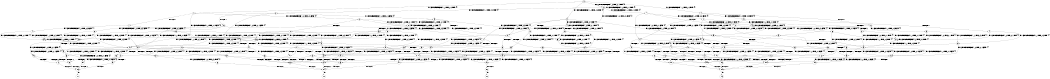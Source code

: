 digraph BCG {
size = "7, 10.5";
center = TRUE;
node [shape = circle];
0 [peripheries = 2];
0 -> 1 [label = "EX !0 !ATOMIC_EXCH_BRANCH (1, +1, TRUE, +0, 2, TRUE) !{0}"];
0 -> 2 [label = "EX !2 !ATOMIC_EXCH_BRANCH (1, +0, TRUE, +0, 1, TRUE) !{0}"];
0 -> 3 [label = "EX !1 !ATOMIC_EXCH_BRANCH (1, +0, TRUE, +0, 3, TRUE) !{0}"];
0 -> 4 [label = "EX !0 !ATOMIC_EXCH_BRANCH (1, +1, TRUE, +0, 2, TRUE) !{0}"];
1 -> 5 [label = "EX !2 !ATOMIC_EXCH_BRANCH (1, +0, TRUE, +0, 1, FALSE) !{0}"];
1 -> 6 [label = "EX !1 !ATOMIC_EXCH_BRANCH (1, +0, TRUE, +0, 3, FALSE) !{0}"];
1 -> 7 [label = "TERMINATE !0"];
2 -> 2 [label = "EX !2 !ATOMIC_EXCH_BRANCH (1, +0, TRUE, +0, 1, TRUE) !{0}"];
2 -> 8 [label = "EX !0 !ATOMIC_EXCH_BRANCH (1, +1, TRUE, +0, 2, TRUE) !{0}"];
2 -> 9 [label = "EX !1 !ATOMIC_EXCH_BRANCH (1, +0, TRUE, +0, 3, TRUE) !{0}"];
2 -> 10 [label = "EX !0 !ATOMIC_EXCH_BRANCH (1, +1, TRUE, +0, 2, TRUE) !{0}"];
3 -> 11 [label = "EX !0 !ATOMIC_EXCH_BRANCH (1, +1, TRUE, +0, 2, TRUE) !{0}"];
3 -> 9 [label = "EX !2 !ATOMIC_EXCH_BRANCH (1, +0, TRUE, +0, 1, TRUE) !{0}"];
3 -> 12 [label = "TERMINATE !1"];
3 -> 13 [label = "EX !0 !ATOMIC_EXCH_BRANCH (1, +1, TRUE, +0, 2, TRUE) !{0}"];
4 -> 14 [label = "EX !2 !ATOMIC_EXCH_BRANCH (1, +0, TRUE, +0, 1, FALSE) !{0}"];
4 -> 15 [label = "EX !1 !ATOMIC_EXCH_BRANCH (1, +0, TRUE, +0, 3, FALSE) !{0}"];
4 -> 16 [label = "TERMINATE !0"];
5 -> 17 [label = "EX !1 !ATOMIC_EXCH_BRANCH (1, +0, TRUE, +0, 3, TRUE) !{0}"];
5 -> 18 [label = "TERMINATE !0"];
5 -> 19 [label = "TERMINATE !2"];
6 -> 11 [label = "EX !1 !ATOMIC_EXCH_BRANCH (1, +1, TRUE, +0, 3, TRUE) !{0}"];
6 -> 20 [label = "EX !2 !ATOMIC_EXCH_BRANCH (1, +0, TRUE, +0, 1, TRUE) !{0}"];
6 -> 21 [label = "TERMINATE !0"];
7 -> 22 [label = "EX !2 !ATOMIC_EXCH_BRANCH (1, +0, TRUE, +0, 1, FALSE) !{1}"];
7 -> 23 [label = "EX !1 !ATOMIC_EXCH_BRANCH (1, +0, TRUE, +0, 3, FALSE) !{1}"];
7 -> 24 [label = "EX !1 !ATOMIC_EXCH_BRANCH (1, +0, TRUE, +0, 3, FALSE) !{1}"];
8 -> 5 [label = "EX !2 !ATOMIC_EXCH_BRANCH (1, +0, TRUE, +0, 1, FALSE) !{0}"];
8 -> 25 [label = "EX !1 !ATOMIC_EXCH_BRANCH (1, +0, TRUE, +0, 3, FALSE) !{0}"];
8 -> 26 [label = "TERMINATE !0"];
9 -> 9 [label = "EX !2 !ATOMIC_EXCH_BRANCH (1, +0, TRUE, +0, 1, TRUE) !{0}"];
9 -> 27 [label = "EX !0 !ATOMIC_EXCH_BRANCH (1, +1, TRUE, +0, 2, TRUE) !{0}"];
9 -> 28 [label = "TERMINATE !1"];
9 -> 29 [label = "EX !0 !ATOMIC_EXCH_BRANCH (1, +1, TRUE, +0, 2, TRUE) !{0}"];
10 -> 14 [label = "EX !2 !ATOMIC_EXCH_BRANCH (1, +0, TRUE, +0, 1, FALSE) !{0}"];
10 -> 30 [label = "EX !1 !ATOMIC_EXCH_BRANCH (1, +0, TRUE, +0, 3, FALSE) !{0}"];
10 -> 31 [label = "TERMINATE !0"];
11 -> 32 [label = "EX !2 !ATOMIC_EXCH_BRANCH (1, +0, TRUE, +0, 1, FALSE) !{0}"];
11 -> 33 [label = "TERMINATE !0"];
11 -> 34 [label = "TERMINATE !1"];
12 -> 35 [label = "EX !0 !ATOMIC_EXCH_BRANCH (1, +1, TRUE, +0, 2, TRUE) !{1}"];
12 -> 36 [label = "EX !2 !ATOMIC_EXCH_BRANCH (1, +0, TRUE, +0, 1, TRUE) !{1}"];
13 -> 37 [label = "EX !2 !ATOMIC_EXCH_BRANCH (1, +0, TRUE, +0, 1, FALSE) !{0}"];
13 -> 38 [label = "TERMINATE !0"];
13 -> 39 [label = "TERMINATE !1"];
14 -> 40 [label = "EX !1 !ATOMIC_EXCH_BRANCH (1, +0, TRUE, +0, 3, TRUE) !{0}"];
14 -> 41 [label = "TERMINATE !0"];
14 -> 42 [label = "TERMINATE !2"];
15 -> 13 [label = "EX !1 !ATOMIC_EXCH_BRANCH (1, +1, TRUE, +0, 3, TRUE) !{0}"];
15 -> 43 [label = "EX !2 !ATOMIC_EXCH_BRANCH (1, +0, TRUE, +0, 1, TRUE) !{0}"];
15 -> 44 [label = "TERMINATE !0"];
16 -> 45 [label = "EX !2 !ATOMIC_EXCH_BRANCH (1, +0, TRUE, +0, 1, FALSE) !{1}"];
16 -> 46 [label = "EX !1 !ATOMIC_EXCH_BRANCH (1, +0, TRUE, +0, 3, FALSE) !{1}"];
17 -> 47 [label = "TERMINATE !0"];
17 -> 48 [label = "TERMINATE !2"];
17 -> 49 [label = "TERMINATE !1"];
18 -> 50 [label = "EX !1 !ATOMIC_EXCH_BRANCH (1, +0, TRUE, +0, 3, TRUE) !{1}"];
18 -> 51 [label = "TERMINATE !2"];
18 -> 52 [label = "EX !1 !ATOMIC_EXCH_BRANCH (1, +0, TRUE, +0, 3, TRUE) !{1}"];
19 -> 53 [label = "EX !1 !ATOMIC_EXCH_BRANCH (1, +0, TRUE, +0, 3, TRUE) !{1}"];
19 -> 51 [label = "TERMINATE !0"];
19 -> 54 [label = "EX !1 !ATOMIC_EXCH_BRANCH (1, +0, TRUE, +0, 3, TRUE) !{1}"];
20 -> 27 [label = "EX !1 !ATOMIC_EXCH_BRANCH (1, +1, TRUE, +0, 3, TRUE) !{0}"];
20 -> 20 [label = "EX !2 !ATOMIC_EXCH_BRANCH (1, +0, TRUE, +0, 1, TRUE) !{0}"];
20 -> 55 [label = "TERMINATE !0"];
21 -> 56 [label = "EX !2 !ATOMIC_EXCH_BRANCH (1, +0, TRUE, +0, 1, TRUE) !{1}"];
21 -> 57 [label = "EX !1 !ATOMIC_EXCH_BRANCH (1, +1, TRUE, +0, 3, TRUE) !{1}"];
21 -> 58 [label = "EX !1 !ATOMIC_EXCH_BRANCH (1, +1, TRUE, +0, 3, TRUE) !{1}"];
22 -> 50 [label = "EX !1 !ATOMIC_EXCH_BRANCH (1, +0, TRUE, +0, 3, TRUE) !{1}"];
22 -> 51 [label = "TERMINATE !2"];
22 -> 52 [label = "EX !1 !ATOMIC_EXCH_BRANCH (1, +0, TRUE, +0, 3, TRUE) !{1}"];
23 -> 57 [label = "EX !1 !ATOMIC_EXCH_BRANCH (1, +1, TRUE, +0, 3, TRUE) !{1}"];
23 -> 56 [label = "EX !2 !ATOMIC_EXCH_BRANCH (1, +0, TRUE, +0, 1, TRUE) !{1}"];
23 -> 58 [label = "EX !1 !ATOMIC_EXCH_BRANCH (1, +1, TRUE, +0, 3, TRUE) !{1}"];
24 -> 59 [label = "EX !2 !ATOMIC_EXCH_BRANCH (1, +0, TRUE, +0, 1, TRUE) !{1}"];
24 -> 58 [label = "EX !1 !ATOMIC_EXCH_BRANCH (1, +1, TRUE, +0, 3, TRUE) !{1}"];
25 -> 27 [label = "EX !1 !ATOMIC_EXCH_BRANCH (1, +1, TRUE, +0, 3, TRUE) !{0}"];
25 -> 20 [label = "EX !2 !ATOMIC_EXCH_BRANCH (1, +0, TRUE, +0, 1, TRUE) !{0}"];
25 -> 55 [label = "TERMINATE !0"];
26 -> 60 [label = "EX !1 !ATOMIC_EXCH_BRANCH (1, +0, TRUE, +0, 3, FALSE) !{1}"];
26 -> 22 [label = "EX !2 !ATOMIC_EXCH_BRANCH (1, +0, TRUE, +0, 1, FALSE) !{1}"];
26 -> 61 [label = "EX !1 !ATOMIC_EXCH_BRANCH (1, +0, TRUE, +0, 3, FALSE) !{1}"];
27 -> 32 [label = "EX !2 !ATOMIC_EXCH_BRANCH (1, +0, TRUE, +0, 1, FALSE) !{0}"];
27 -> 62 [label = "TERMINATE !0"];
27 -> 63 [label = "TERMINATE !1"];
28 -> 64 [label = "EX !0 !ATOMIC_EXCH_BRANCH (1, +1, TRUE, +0, 2, TRUE) !{1}"];
28 -> 36 [label = "EX !2 !ATOMIC_EXCH_BRANCH (1, +0, TRUE, +0, 1, TRUE) !{1}"];
29 -> 37 [label = "EX !2 !ATOMIC_EXCH_BRANCH (1, +0, TRUE, +0, 1, FALSE) !{0}"];
29 -> 65 [label = "TERMINATE !0"];
29 -> 66 [label = "TERMINATE !1"];
30 -> 29 [label = "EX !1 !ATOMIC_EXCH_BRANCH (1, +1, TRUE, +0, 3, TRUE) !{0}"];
30 -> 43 [label = "EX !2 !ATOMIC_EXCH_BRANCH (1, +0, TRUE, +0, 1, TRUE) !{0}"];
30 -> 67 [label = "TERMINATE !0"];
31 -> 68 [label = "EX !1 !ATOMIC_EXCH_BRANCH (1, +0, TRUE, +0, 3, FALSE) !{1}"];
31 -> 45 [label = "EX !2 !ATOMIC_EXCH_BRANCH (1, +0, TRUE, +0, 1, FALSE) !{1}"];
32 -> 47 [label = "TERMINATE !0"];
32 -> 48 [label = "TERMINATE !2"];
32 -> 49 [label = "TERMINATE !1"];
33 -> 69 [label = "EX !2 !ATOMIC_EXCH_BRANCH (1, +0, TRUE, +0, 1, FALSE) !{1}"];
33 -> 70 [label = "TERMINATE !1"];
34 -> 71 [label = "EX !2 !ATOMIC_EXCH_BRANCH (1, +0, TRUE, +0, 1, FALSE) !{1}"];
34 -> 70 [label = "TERMINATE !0"];
35 -> 71 [label = "EX !2 !ATOMIC_EXCH_BRANCH (1, +0, TRUE, +0, 1, FALSE) !{1}"];
35 -> 70 [label = "TERMINATE !0"];
36 -> 36 [label = "EX !2 !ATOMIC_EXCH_BRANCH (1, +0, TRUE, +0, 1, TRUE) !{1}"];
36 -> 64 [label = "EX !0 !ATOMIC_EXCH_BRANCH (1, +1, TRUE, +0, 2, TRUE) !{1}"];
37 -> 72 [label = "TERMINATE !0"];
37 -> 73 [label = "TERMINATE !2"];
37 -> 74 [label = "TERMINATE !1"];
38 -> 75 [label = "EX !2 !ATOMIC_EXCH_BRANCH (1, +0, TRUE, +0, 1, FALSE) !{1}"];
38 -> 76 [label = "TERMINATE !1"];
39 -> 77 [label = "EX !2 !ATOMIC_EXCH_BRANCH (1, +0, TRUE, +0, 1, FALSE) !{1}"];
39 -> 76 [label = "TERMINATE !0"];
40 -> 72 [label = "TERMINATE !0"];
40 -> 73 [label = "TERMINATE !2"];
40 -> 74 [label = "TERMINATE !1"];
41 -> 78 [label = "EX !1 !ATOMIC_EXCH_BRANCH (1, +0, TRUE, +0, 3, TRUE) !{1}"];
41 -> 79 [label = "TERMINATE !2"];
42 -> 80 [label = "EX !1 !ATOMIC_EXCH_BRANCH (1, +0, TRUE, +0, 3, TRUE) !{1}"];
42 -> 79 [label = "TERMINATE !0"];
43 -> 29 [label = "EX !1 !ATOMIC_EXCH_BRANCH (1, +1, TRUE, +0, 3, TRUE) !{0}"];
43 -> 43 [label = "EX !2 !ATOMIC_EXCH_BRANCH (1, +0, TRUE, +0, 1, TRUE) !{0}"];
43 -> 67 [label = "TERMINATE !0"];
44 -> 81 [label = "EX !2 !ATOMIC_EXCH_BRANCH (1, +0, TRUE, +0, 1, TRUE) !{1}"];
44 -> 82 [label = "EX !1 !ATOMIC_EXCH_BRANCH (1, +1, TRUE, +0, 3, TRUE) !{1}"];
45 -> 78 [label = "EX !1 !ATOMIC_EXCH_BRANCH (1, +0, TRUE, +0, 3, TRUE) !{1}"];
45 -> 79 [label = "TERMINATE !2"];
46 -> 82 [label = "EX !1 !ATOMIC_EXCH_BRANCH (1, +1, TRUE, +0, 3, TRUE) !{1}"];
46 -> 81 [label = "EX !2 !ATOMIC_EXCH_BRANCH (1, +0, TRUE, +0, 1, TRUE) !{1}"];
47 -> 83 [label = "TERMINATE !2"];
47 -> 84 [label = "TERMINATE !1"];
48 -> 83 [label = "TERMINATE !0"];
48 -> 85 [label = "TERMINATE !1"];
49 -> 84 [label = "TERMINATE !0"];
49 -> 85 [label = "TERMINATE !2"];
50 -> 83 [label = "TERMINATE !2"];
50 -> 84 [label = "TERMINATE !1"];
51 -> 86 [label = "EX !1 !ATOMIC_EXCH_BRANCH (1, +0, TRUE, +0, 3, TRUE) !{2}"];
52 -> 87 [label = "TERMINATE !2"];
52 -> 88 [label = "TERMINATE !1"];
53 -> 83 [label = "TERMINATE !0"];
53 -> 85 [label = "TERMINATE !1"];
54 -> 87 [label = "TERMINATE !0"];
54 -> 89 [label = "TERMINATE !1"];
55 -> 90 [label = "EX !1 !ATOMIC_EXCH_BRANCH (1, +1, TRUE, +0, 3, TRUE) !{1}"];
55 -> 56 [label = "EX !2 !ATOMIC_EXCH_BRANCH (1, +0, TRUE, +0, 1, TRUE) !{1}"];
55 -> 91 [label = "EX !1 !ATOMIC_EXCH_BRANCH (1, +1, TRUE, +0, 3, TRUE) !{1}"];
56 -> 90 [label = "EX !1 !ATOMIC_EXCH_BRANCH (1, +1, TRUE, +0, 3, TRUE) !{1}"];
56 -> 56 [label = "EX !2 !ATOMIC_EXCH_BRANCH (1, +0, TRUE, +0, 1, TRUE) !{1}"];
56 -> 91 [label = "EX !1 !ATOMIC_EXCH_BRANCH (1, +1, TRUE, +0, 3, TRUE) !{1}"];
57 -> 69 [label = "EX !2 !ATOMIC_EXCH_BRANCH (1, +0, TRUE, +0, 1, FALSE) !{1}"];
57 -> 70 [label = "TERMINATE !1"];
58 -> 92 [label = "EX !2 !ATOMIC_EXCH_BRANCH (1, +0, TRUE, +0, 1, FALSE) !{1}"];
58 -> 93 [label = "TERMINATE !1"];
59 -> 59 [label = "EX !2 !ATOMIC_EXCH_BRANCH (1, +0, TRUE, +0, 1, TRUE) !{1}"];
59 -> 91 [label = "EX !1 !ATOMIC_EXCH_BRANCH (1, +1, TRUE, +0, 3, TRUE) !{1}"];
60 -> 90 [label = "EX !1 !ATOMIC_EXCH_BRANCH (1, +1, TRUE, +0, 3, TRUE) !{1}"];
60 -> 56 [label = "EX !2 !ATOMIC_EXCH_BRANCH (1, +0, TRUE, +0, 1, TRUE) !{1}"];
60 -> 91 [label = "EX !1 !ATOMIC_EXCH_BRANCH (1, +1, TRUE, +0, 3, TRUE) !{1}"];
61 -> 59 [label = "EX !2 !ATOMIC_EXCH_BRANCH (1, +0, TRUE, +0, 1, TRUE) !{1}"];
61 -> 91 [label = "EX !1 !ATOMIC_EXCH_BRANCH (1, +1, TRUE, +0, 3, TRUE) !{1}"];
62 -> 94 [label = "TERMINATE !1"];
62 -> 69 [label = "EX !2 !ATOMIC_EXCH_BRANCH (1, +0, TRUE, +0, 1, FALSE) !{1}"];
63 -> 94 [label = "TERMINATE !0"];
63 -> 71 [label = "EX !2 !ATOMIC_EXCH_BRANCH (1, +0, TRUE, +0, 1, FALSE) !{1}"];
64 -> 71 [label = "EX !2 !ATOMIC_EXCH_BRANCH (1, +0, TRUE, +0, 1, FALSE) !{1}"];
64 -> 94 [label = "TERMINATE !0"];
65 -> 95 [label = "TERMINATE !1"];
65 -> 75 [label = "EX !2 !ATOMIC_EXCH_BRANCH (1, +0, TRUE, +0, 1, FALSE) !{1}"];
66 -> 95 [label = "TERMINATE !0"];
66 -> 77 [label = "EX !2 !ATOMIC_EXCH_BRANCH (1, +0, TRUE, +0, 1, FALSE) !{1}"];
67 -> 96 [label = "EX !1 !ATOMIC_EXCH_BRANCH (1, +1, TRUE, +0, 3, TRUE) !{1}"];
67 -> 81 [label = "EX !2 !ATOMIC_EXCH_BRANCH (1, +0, TRUE, +0, 1, TRUE) !{1}"];
68 -> 96 [label = "EX !1 !ATOMIC_EXCH_BRANCH (1, +1, TRUE, +0, 3, TRUE) !{1}"];
68 -> 81 [label = "EX !2 !ATOMIC_EXCH_BRANCH (1, +0, TRUE, +0, 1, TRUE) !{1}"];
69 -> 83 [label = "TERMINATE !2"];
69 -> 84 [label = "TERMINATE !1"];
70 -> 97 [label = "EX !2 !ATOMIC_EXCH_BRANCH (1, +0, TRUE, +0, 1, FALSE) !{2}"];
70 -> 98 [label = "EX !2 !ATOMIC_EXCH_BRANCH (1, +0, TRUE, +0, 1, FALSE) !{2}"];
71 -> 84 [label = "TERMINATE !0"];
71 -> 85 [label = "TERMINATE !2"];
72 -> 99 [label = "TERMINATE !2"];
72 -> 100 [label = "TERMINATE !1"];
73 -> 99 [label = "TERMINATE !0"];
73 -> 101 [label = "TERMINATE !1"];
74 -> 100 [label = "TERMINATE !0"];
74 -> 101 [label = "TERMINATE !2"];
75 -> 99 [label = "TERMINATE !2"];
75 -> 100 [label = "TERMINATE !1"];
76 -> 102 [label = "EX !2 !ATOMIC_EXCH_BRANCH (1, +0, TRUE, +0, 1, FALSE) !{2}"];
77 -> 100 [label = "TERMINATE !0"];
77 -> 101 [label = "TERMINATE !2"];
78 -> 99 [label = "TERMINATE !2"];
78 -> 100 [label = "TERMINATE !1"];
79 -> 103 [label = "EX !1 !ATOMIC_EXCH_BRANCH (1, +0, TRUE, +0, 3, TRUE) !{2}"];
80 -> 99 [label = "TERMINATE !0"];
80 -> 101 [label = "TERMINATE !1"];
81 -> 96 [label = "EX !1 !ATOMIC_EXCH_BRANCH (1, +1, TRUE, +0, 3, TRUE) !{1}"];
81 -> 81 [label = "EX !2 !ATOMIC_EXCH_BRANCH (1, +0, TRUE, +0, 1, TRUE) !{1}"];
82 -> 75 [label = "EX !2 !ATOMIC_EXCH_BRANCH (1, +0, TRUE, +0, 1, FALSE) !{1}"];
82 -> 76 [label = "TERMINATE !1"];
83 -> 104 [label = "TERMINATE !1"];
84 -> 104 [label = "TERMINATE !2"];
85 -> 104 [label = "TERMINATE !0"];
86 -> 104 [label = "TERMINATE !1"];
87 -> 105 [label = "TERMINATE !1"];
88 -> 105 [label = "TERMINATE !2"];
89 -> 105 [label = "TERMINATE !0"];
90 -> 69 [label = "EX !2 !ATOMIC_EXCH_BRANCH (1, +0, TRUE, +0, 1, FALSE) !{1}"];
90 -> 94 [label = "TERMINATE !1"];
91 -> 92 [label = "EX !2 !ATOMIC_EXCH_BRANCH (1, +0, TRUE, +0, 1, FALSE) !{1}"];
91 -> 106 [label = "TERMINATE !1"];
92 -> 87 [label = "TERMINATE !2"];
92 -> 88 [label = "TERMINATE !1"];
93 -> 107 [label = "EX !2 !ATOMIC_EXCH_BRANCH (1, +0, TRUE, +0, 1, FALSE) !{2}"];
94 -> 97 [label = "EX !2 !ATOMIC_EXCH_BRANCH (1, +0, TRUE, +0, 1, FALSE) !{2}"];
94 -> 98 [label = "EX !2 !ATOMIC_EXCH_BRANCH (1, +0, TRUE, +0, 1, FALSE) !{2}"];
95 -> 102 [label = "EX !2 !ATOMIC_EXCH_BRANCH (1, +0, TRUE, +0, 1, FALSE) !{2}"];
96 -> 75 [label = "EX !2 !ATOMIC_EXCH_BRANCH (1, +0, TRUE, +0, 1, FALSE) !{1}"];
96 -> 95 [label = "TERMINATE !1"];
97 -> 104 [label = "TERMINATE !2"];
98 -> 108 [label = "TERMINATE !2"];
99 -> 109 [label = "TERMINATE !1"];
100 -> 109 [label = "TERMINATE !2"];
101 -> 109 [label = "TERMINATE !0"];
102 -> 109 [label = "TERMINATE !2"];
103 -> 109 [label = "TERMINATE !1"];
104 -> 110 [label = "exit"];
105 -> 111 [label = "exit"];
106 -> 107 [label = "EX !2 !ATOMIC_EXCH_BRANCH (1, +0, TRUE, +0, 1, FALSE) !{2}"];
107 -> 105 [label = "TERMINATE !2"];
108 -> 112 [label = "exit"];
109 -> 113 [label = "exit"];
}
